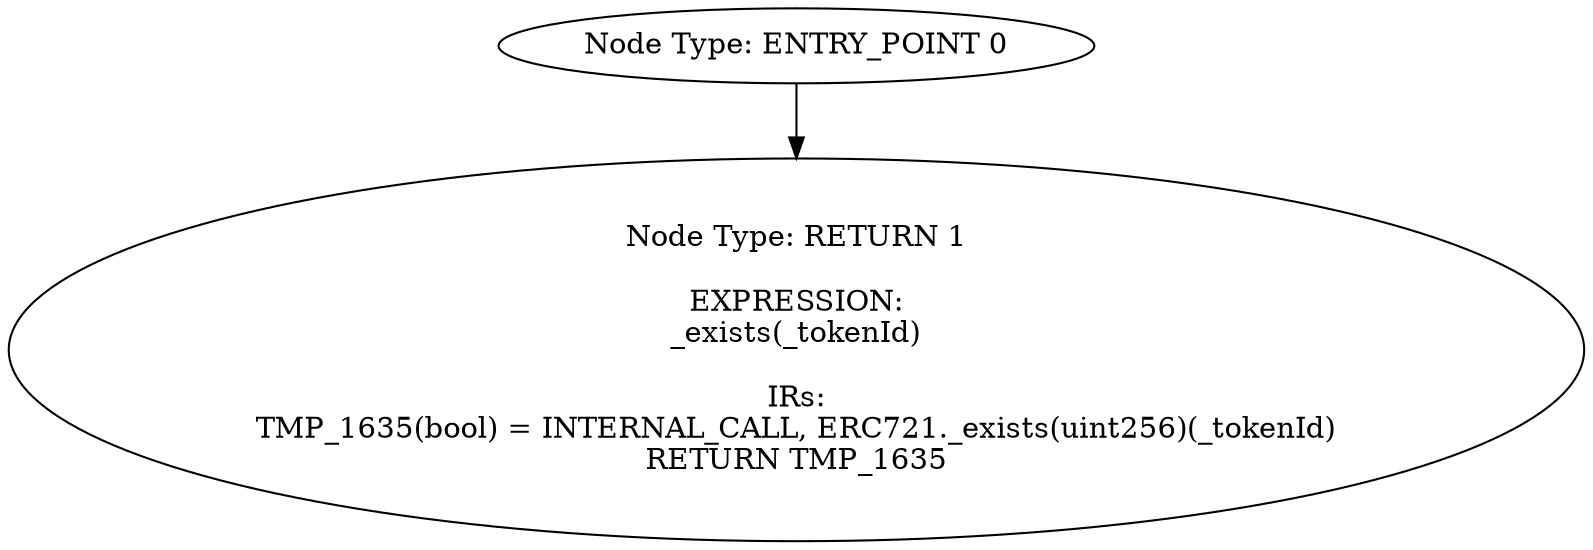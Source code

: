 digraph{
0[label="Node Type: ENTRY_POINT 0
"];
0->1;
1[label="Node Type: RETURN 1

EXPRESSION:
_exists(_tokenId)

IRs:
TMP_1635(bool) = INTERNAL_CALL, ERC721._exists(uint256)(_tokenId)
RETURN TMP_1635"];
}
